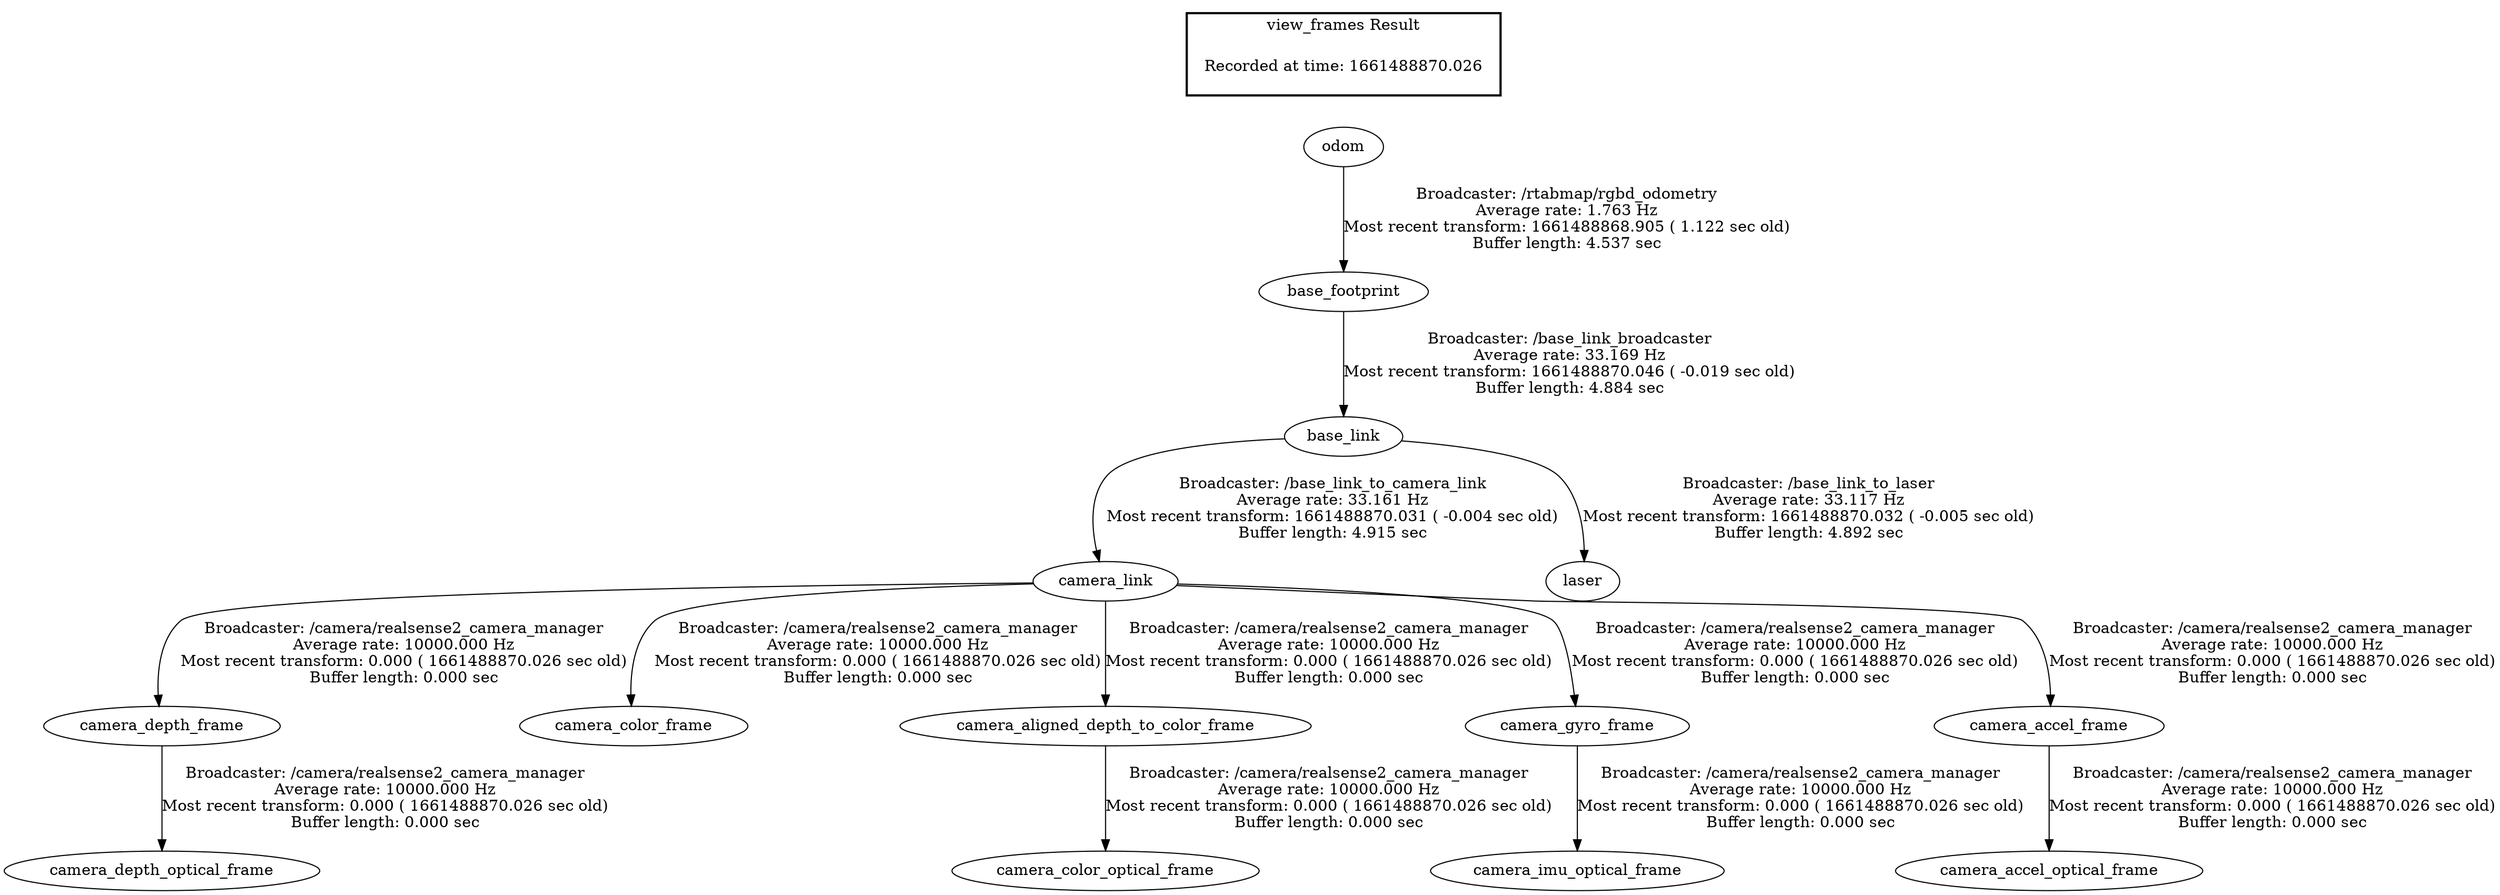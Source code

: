 digraph G {
"base_link" -> "camera_link"[label="Broadcaster: /base_link_to_camera_link\nAverage rate: 33.161 Hz\nMost recent transform: 1661488870.031 ( -0.004 sec old)\nBuffer length: 4.915 sec\n"];
"base_footprint" -> "base_link"[label="Broadcaster: /base_link_broadcaster\nAverage rate: 33.169 Hz\nMost recent transform: 1661488870.046 ( -0.019 sec old)\nBuffer length: 4.884 sec\n"];
"base_link" -> "laser"[label="Broadcaster: /base_link_to_laser\nAverage rate: 33.117 Hz\nMost recent transform: 1661488870.032 ( -0.005 sec old)\nBuffer length: 4.892 sec\n"];
"odom" -> "base_footprint"[label="Broadcaster: /rtabmap/rgbd_odometry\nAverage rate: 1.763 Hz\nMost recent transform: 1661488868.905 ( 1.122 sec old)\nBuffer length: 4.537 sec\n"];
"camera_link" -> "camera_depth_frame"[label="Broadcaster: /camera/realsense2_camera_manager\nAverage rate: 10000.000 Hz\nMost recent transform: 0.000 ( 1661488870.026 sec old)\nBuffer length: 0.000 sec\n"];
"camera_depth_frame" -> "camera_depth_optical_frame"[label="Broadcaster: /camera/realsense2_camera_manager\nAverage rate: 10000.000 Hz\nMost recent transform: 0.000 ( 1661488870.026 sec old)\nBuffer length: 0.000 sec\n"];
"camera_link" -> "camera_color_frame"[label="Broadcaster: /camera/realsense2_camera_manager\nAverage rate: 10000.000 Hz\nMost recent transform: 0.000 ( 1661488870.026 sec old)\nBuffer length: 0.000 sec\n"];
"camera_aligned_depth_to_color_frame" -> "camera_color_optical_frame"[label="Broadcaster: /camera/realsense2_camera_manager\nAverage rate: 10000.000 Hz\nMost recent transform: 0.000 ( 1661488870.026 sec old)\nBuffer length: 0.000 sec\n"];
"camera_link" -> "camera_aligned_depth_to_color_frame"[label="Broadcaster: /camera/realsense2_camera_manager\nAverage rate: 10000.000 Hz\nMost recent transform: 0.000 ( 1661488870.026 sec old)\nBuffer length: 0.000 sec\n"];
"camera_link" -> "camera_gyro_frame"[label="Broadcaster: /camera/realsense2_camera_manager\nAverage rate: 10000.000 Hz\nMost recent transform: 0.000 ( 1661488870.026 sec old)\nBuffer length: 0.000 sec\n"];
"camera_gyro_frame" -> "camera_imu_optical_frame"[label="Broadcaster: /camera/realsense2_camera_manager\nAverage rate: 10000.000 Hz\nMost recent transform: 0.000 ( 1661488870.026 sec old)\nBuffer length: 0.000 sec\n"];
"camera_link" -> "camera_accel_frame"[label="Broadcaster: /camera/realsense2_camera_manager\nAverage rate: 10000.000 Hz\nMost recent transform: 0.000 ( 1661488870.026 sec old)\nBuffer length: 0.000 sec\n"];
"camera_accel_frame" -> "camera_accel_optical_frame"[label="Broadcaster: /camera/realsense2_camera_manager\nAverage rate: 10000.000 Hz\nMost recent transform: 0.000 ( 1661488870.026 sec old)\nBuffer length: 0.000 sec\n"];
edge [style=invis];
 subgraph cluster_legend { style=bold; color=black; label ="view_frames Result";
"Recorded at time: 1661488870.026"[ shape=plaintext ] ;
 }->"odom";
}